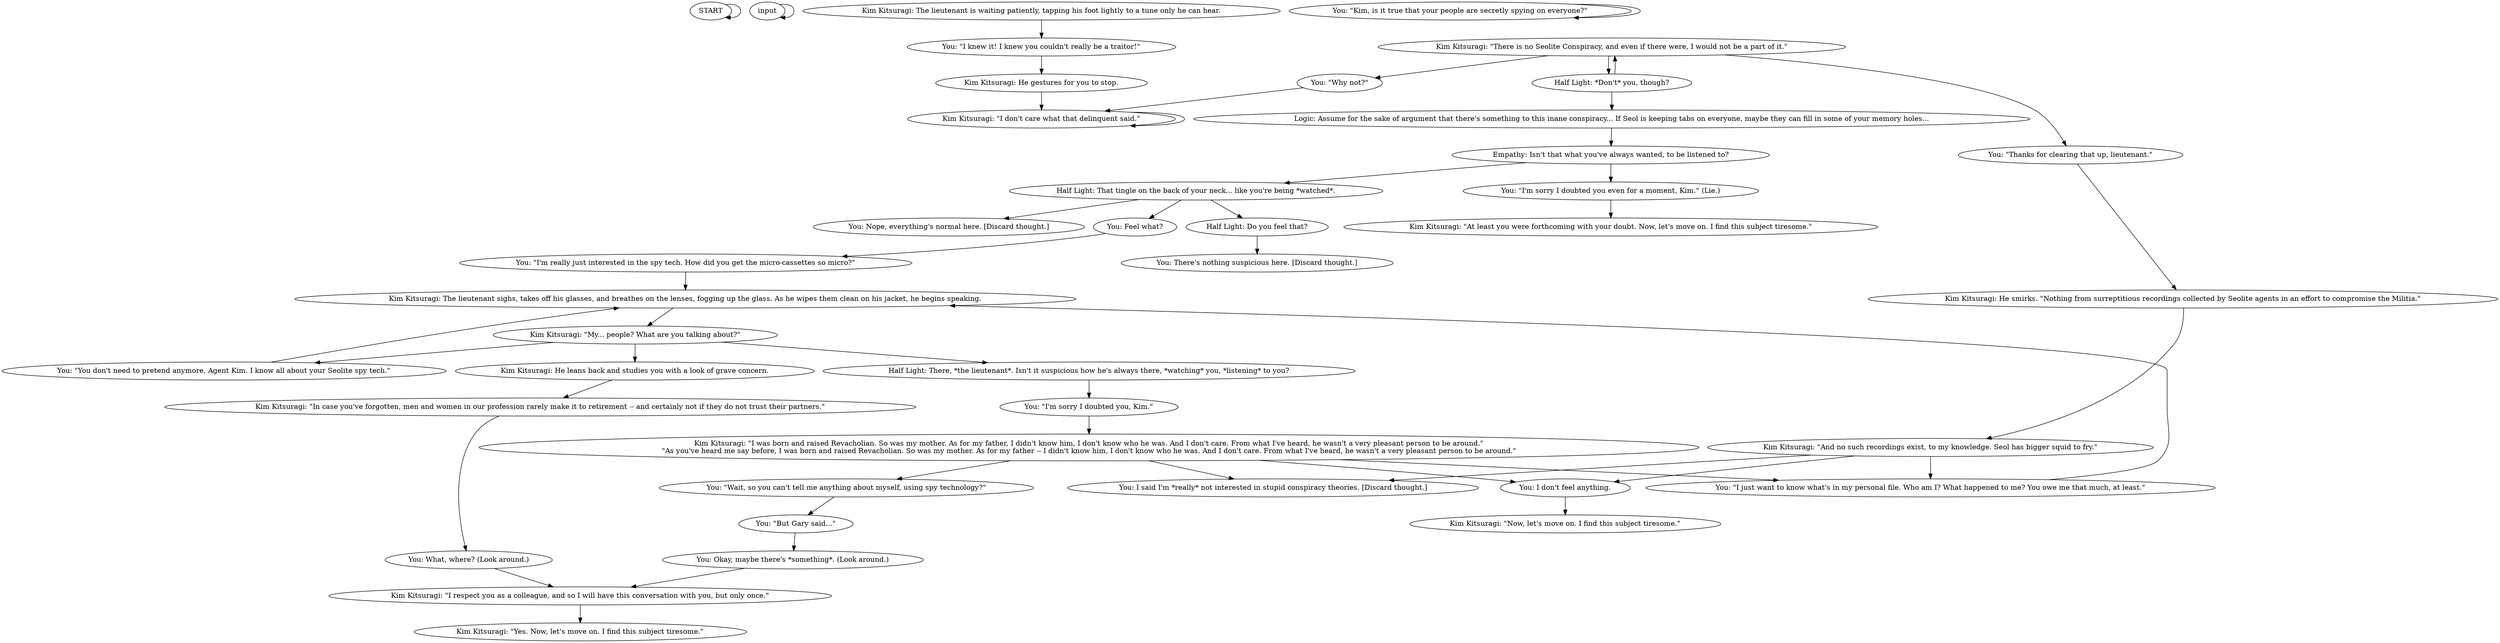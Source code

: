# KIM ORB / seolite conspiracy
# kim and seolite conspiracy inland empire orb
# ==================================================
digraph G {
	  0 [label="START"];
	  1 [label="input"];
	  2 [label="Half Light: Do you feel that?"];
	  3 [label="You: I said I'm *really* not interested in stupid conspiracy theories. [Discard thought.]"];
	  4 [label="You: \"I'm sorry I doubted you even for a moment, Kim.\" (Lie.)"];
	  5 [label="You: There's nothing suspicious here. [Discard thought.]"];
	  6 [label="You: Feel what?"];
	  7 [label="You: What, where? (Look around.)"];
	  8 [label="Kim Kitsuragi: \"Now, let's move on. I find this subject tiresome.\""];
	  9 [label="Half Light: *Don't* you, though?"];
	  10 [label="You: \"Why not?\""];
	  11 [label="You: \"I knew it! I knew you couldn't really be a traitor!\""];
	  12 [label="Half Light: There, *the lieutenant*. Isn't it suspicious how he's always there, *watching* you, *listening* to you?"];
	  13 [label="You: \"I just want to know what's in my personal file. Who am I? What happened to me? You owe me that much, at least.\""];
	  14 [label="You: \"I'm sorry I doubted you, Kim.\""];
	  15 [label="Logic: Assume for the sake of argument that there's something to this inane conspiracy... If Seol is keeping tabs on everyone, maybe they can fill in some of your memory holes..."];
	  16 [label="You: Nope, everything's normal here. [Discard thought.]"];
	  17 [label="You: I don't feel anything."];
	  18 [label="You: \"Thanks for clearing that up, lieutenant.\""];
	  19 [label="You: \"But Gary said...\""];
	  20 [label="Kim Kitsuragi: He smirks. \"Nothing from surreptitious recordings collected by Seolite agents in an effort to compromise the Militia.\""];
	  21 [label="Kim Kitsuragi: \"Yes. Now, let's move on. I find this subject tiresome.\""];
	  22 [label="Kim Kitsuragi: \"There is no Seolite Conspiracy, and even if there were, I would not be a part of it.\""];
	  23 [label="You: Okay, maybe there's *something*. (Look around.)"];
	  24 [label="Kim Kitsuragi: \"I don't care what that delinquent said.\""];
	  25 [label="Kim Kitsuragi: \"I was born and raised Revacholian. So was my mother. As for my father, I didn't know him, I don't know who he was. And I don't care. From what I've heard, he wasn't a very pleasant person to be around.\"\n\"As you've heard me say before, I was born and raised Revacholian. So was my mother. As for my father -- I didn't know him, I don't know who he was. And I don't care. From what I've heard, he wasn't a very pleasant person to be around.\""];
	  26 [label="Kim Kitsuragi: \"At least you were forthcoming with your doubt. Now, let's move on. I find this subject tiresome.\""];
	  27 [label="Kim Kitsuragi: He leans back and studies you with a look of grave concern."];
	  28 [label="You: \"I'm really just interested in the spy tech. How did you get the micro-cassettes so micro?\""];
	  29 [label="Half Light: That tingle on the back of your neck... like you're being *watched*."];
	  30 [label="You: \"Kim, is it true that your people are secretly spying on everyone?\""];
	  31 [label="Kim Kitsuragi: \"My... people? What are you talking about?\""];
	  32 [label="Kim Kitsuragi: \"I respect you as a colleague, and so I will have this conversation with you, but only once.\""];
	  33 [label="Kim Kitsuragi: The lieutenant is waiting patiently, tapping his foot lightly to a tune only he can hear."];
	  34 [label="You: \"You don't need to pretend anymore, Agent Kim. I know all about your Seolite spy tech.\""];
	  35 [label="Kim Kitsuragi: The lieutenant sighs, takes off his glasses, and breathes on the lenses, fogging up the glass. As he wipes them clean on his jacket, he begins speaking."];
	  36 [label="You: \"Wait, so you can't tell me anything about myself, using spy technology?\""];
	  37 [label="Kim Kitsuragi: \"And no such recordings exist, to my knowledge. Seol has bigger squid to fry.\""];
	  38 [label="Kim Kitsuragi: \"In case you've forgotten, men and women in our profession rarely make it to retirement -- and certainly not if they do not trust their partners.\""];
	  39 [label="Kim Kitsuragi: He gestures for you to stop."];
	  40 [label="Empathy: Isn't that what you've always wanted, to be listened to?"];
	  0 -> 0
	  1 -> 1
	  2 -> 5
	  4 -> 26
	  6 -> 28
	  7 -> 32
	  9 -> 22
	  9 -> 15
	  10 -> 24
	  11 -> 39
	  12 -> 14
	  13 -> 35
	  14 -> 25
	  15 -> 40
	  17 -> 8
	  18 -> 20
	  19 -> 23
	  20 -> 37
	  22 -> 9
	  22 -> 18
	  22 -> 10
	  23 -> 32
	  24 -> 24
	  25 -> 17
	  25 -> 3
	  25 -> 36
	  25 -> 13
	  27 -> 38
	  28 -> 35
	  29 -> 16
	  29 -> 2
	  29 -> 6
	  30 -> 30
	  31 -> 34
	  31 -> 27
	  31 -> 12
	  32 -> 21
	  33 -> 11
	  34 -> 35
	  35 -> 31
	  36 -> 19
	  37 -> 17
	  37 -> 3
	  37 -> 13
	  38 -> 7
	  39 -> 24
	  40 -> 4
	  40 -> 29
}

